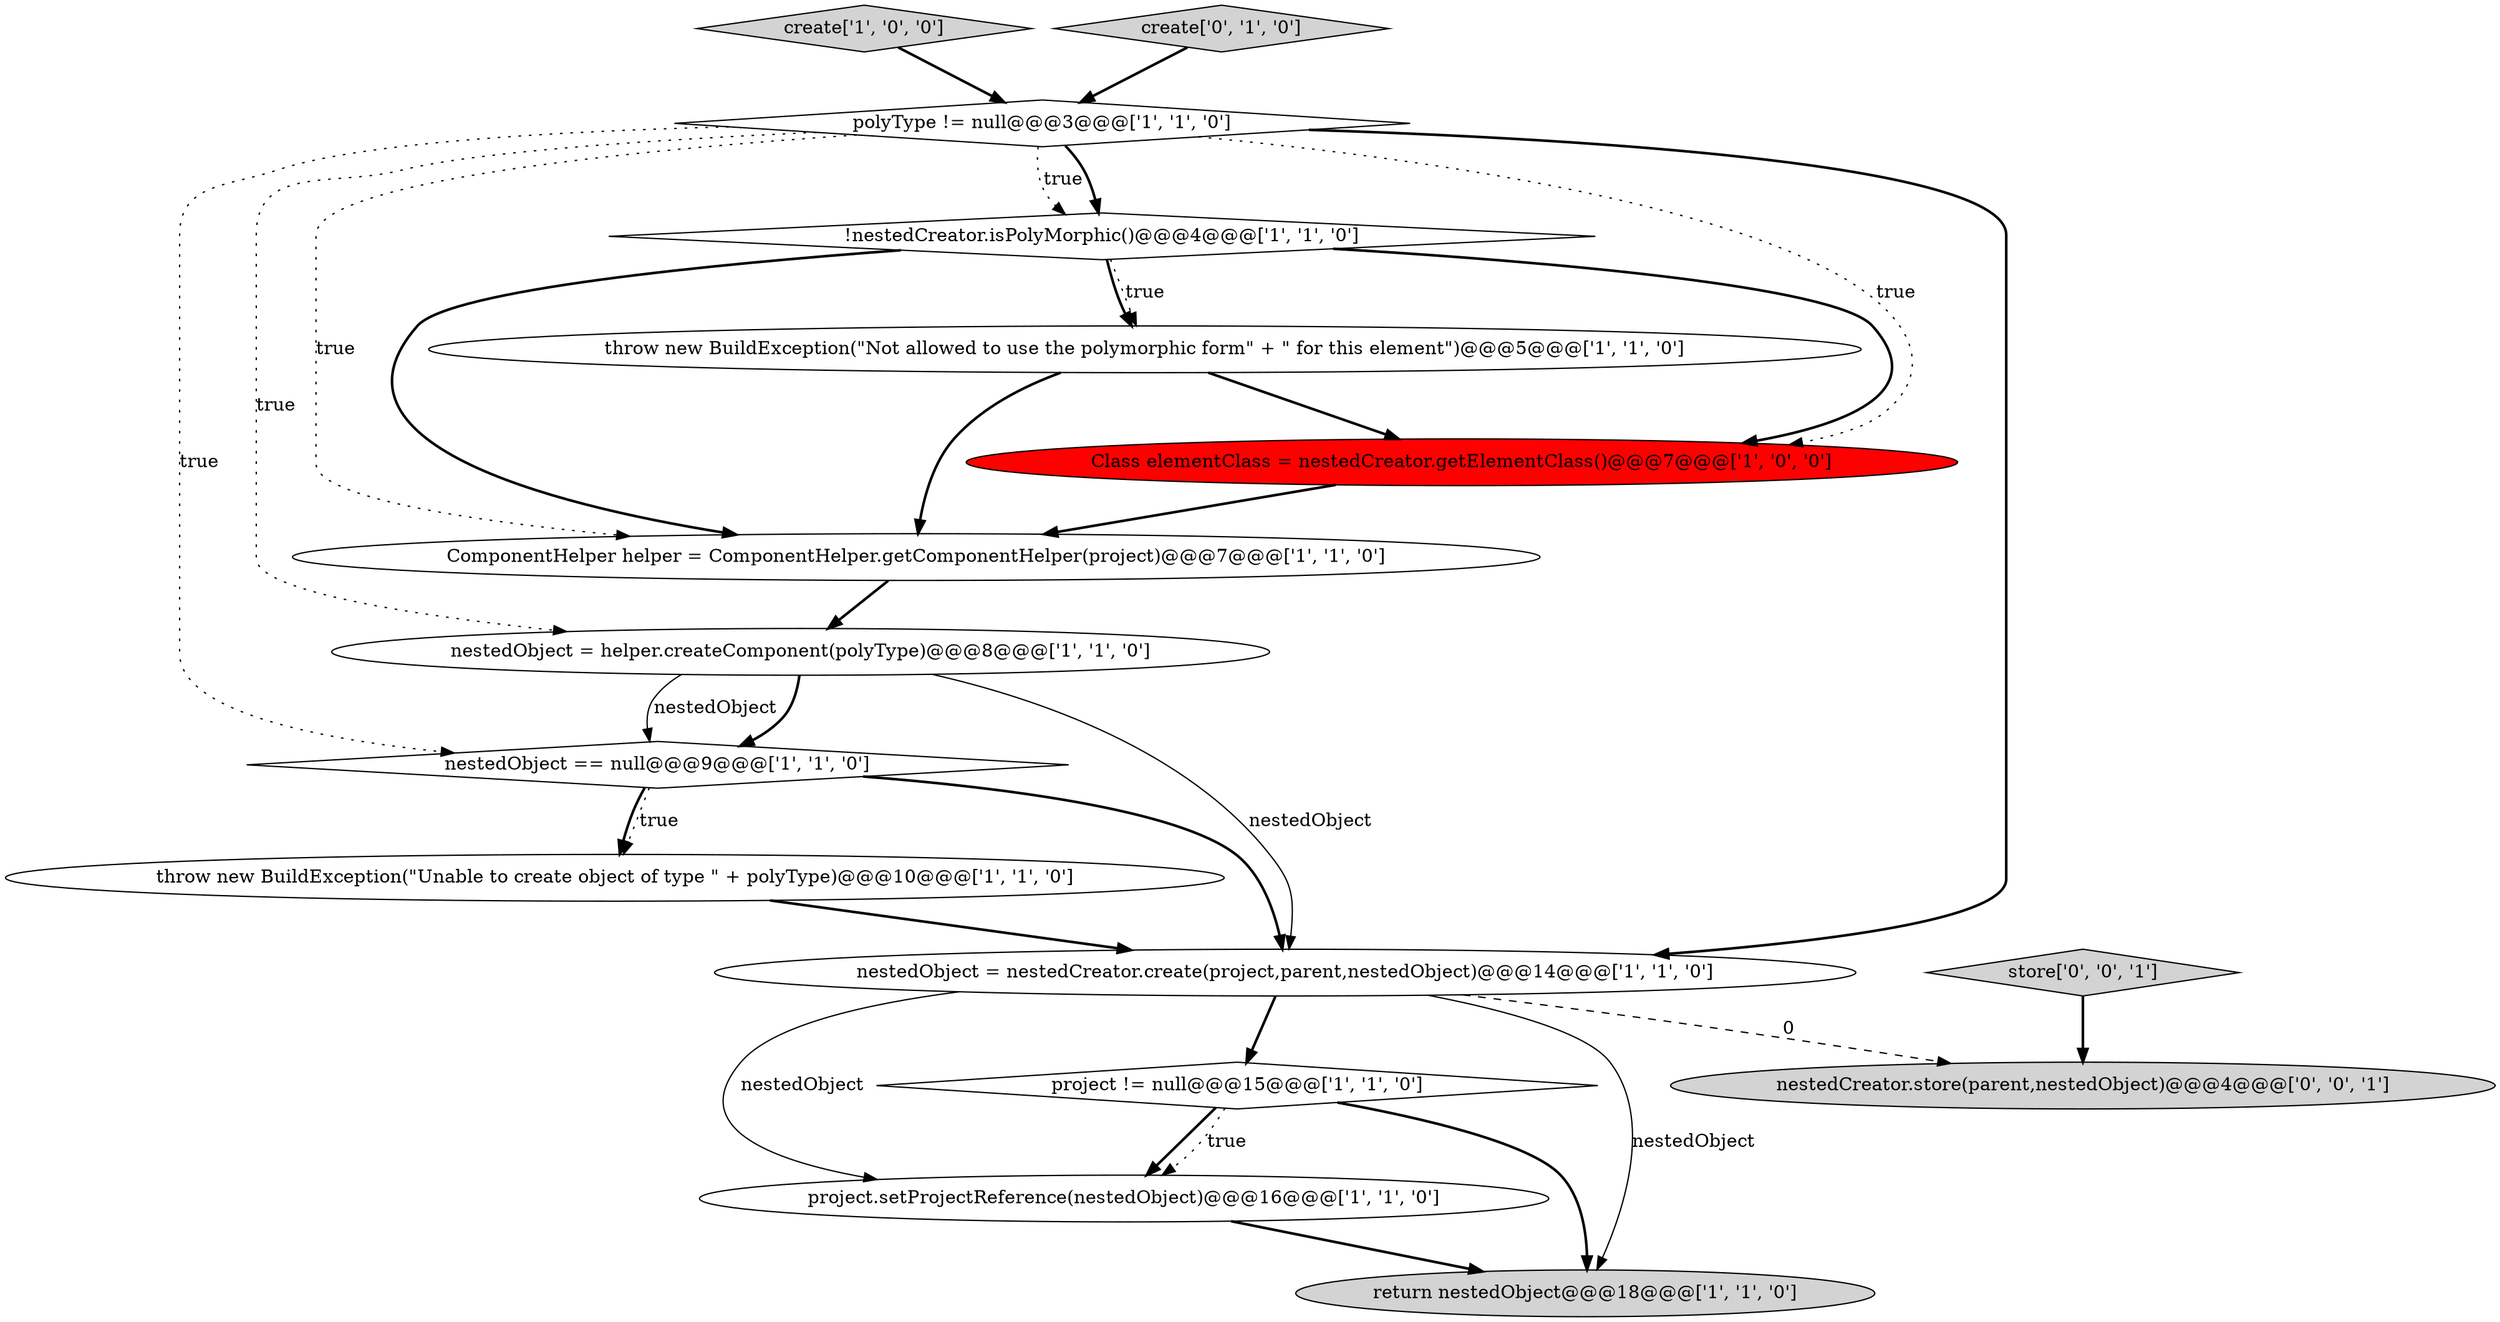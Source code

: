 digraph {
4 [style = filled, label = "nestedObject = helper.createComponent(polyType)@@@8@@@['1', '1', '0']", fillcolor = white, shape = ellipse image = "AAA0AAABBB1BBB"];
12 [style = filled, label = "throw new BuildException(\"Unable to create object of type \" + polyType)@@@10@@@['1', '1', '0']", fillcolor = white, shape = ellipse image = "AAA0AAABBB1BBB"];
6 [style = filled, label = "create['1', '0', '0']", fillcolor = lightgray, shape = diamond image = "AAA0AAABBB1BBB"];
10 [style = filled, label = "project != null@@@15@@@['1', '1', '0']", fillcolor = white, shape = diamond image = "AAA0AAABBB1BBB"];
11 [style = filled, label = "throw new BuildException(\"Not allowed to use the polymorphic form\" + \" for this element\")@@@5@@@['1', '1', '0']", fillcolor = white, shape = ellipse image = "AAA0AAABBB1BBB"];
13 [style = filled, label = "create['0', '1', '0']", fillcolor = lightgray, shape = diamond image = "AAA0AAABBB2BBB"];
15 [style = filled, label = "store['0', '0', '1']", fillcolor = lightgray, shape = diamond image = "AAA0AAABBB3BBB"];
8 [style = filled, label = "!nestedCreator.isPolyMorphic()@@@4@@@['1', '1', '0']", fillcolor = white, shape = diamond image = "AAA0AAABBB1BBB"];
1 [style = filled, label = "Class elementClass = nestedCreator.getElementClass()@@@7@@@['1', '0', '0']", fillcolor = red, shape = ellipse image = "AAA1AAABBB1BBB"];
0 [style = filled, label = "polyType != null@@@3@@@['1', '1', '0']", fillcolor = white, shape = diamond image = "AAA0AAABBB1BBB"];
14 [style = filled, label = "nestedCreator.store(parent,nestedObject)@@@4@@@['0', '0', '1']", fillcolor = lightgray, shape = ellipse image = "AAA0AAABBB3BBB"];
7 [style = filled, label = "project.setProjectReference(nestedObject)@@@16@@@['1', '1', '0']", fillcolor = white, shape = ellipse image = "AAA0AAABBB1BBB"];
3 [style = filled, label = "nestedObject == null@@@9@@@['1', '1', '0']", fillcolor = white, shape = diamond image = "AAA0AAABBB1BBB"];
5 [style = filled, label = "nestedObject = nestedCreator.create(project,parent,nestedObject)@@@14@@@['1', '1', '0']", fillcolor = white, shape = ellipse image = "AAA0AAABBB1BBB"];
9 [style = filled, label = "return nestedObject@@@18@@@['1', '1', '0']", fillcolor = lightgray, shape = ellipse image = "AAA0AAABBB1BBB"];
2 [style = filled, label = "ComponentHelper helper = ComponentHelper.getComponentHelper(project)@@@7@@@['1', '1', '0']", fillcolor = white, shape = ellipse image = "AAA0AAABBB1BBB"];
5->10 [style = bold, label=""];
4->3 [style = bold, label=""];
4->5 [style = solid, label="nestedObject"];
5->14 [style = dashed, label="0"];
12->5 [style = bold, label=""];
15->14 [style = bold, label=""];
11->1 [style = bold, label=""];
0->4 [style = dotted, label="true"];
6->0 [style = bold, label=""];
3->12 [style = bold, label=""];
2->4 [style = bold, label=""];
10->7 [style = bold, label=""];
11->2 [style = bold, label=""];
0->8 [style = dotted, label="true"];
7->9 [style = bold, label=""];
8->1 [style = bold, label=""];
3->5 [style = bold, label=""];
5->9 [style = solid, label="nestedObject"];
8->2 [style = bold, label=""];
3->12 [style = dotted, label="true"];
0->1 [style = dotted, label="true"];
0->8 [style = bold, label=""];
4->3 [style = solid, label="nestedObject"];
8->11 [style = dotted, label="true"];
5->7 [style = solid, label="nestedObject"];
13->0 [style = bold, label=""];
1->2 [style = bold, label=""];
10->9 [style = bold, label=""];
0->3 [style = dotted, label="true"];
0->2 [style = dotted, label="true"];
8->11 [style = bold, label=""];
10->7 [style = dotted, label="true"];
0->5 [style = bold, label=""];
}
